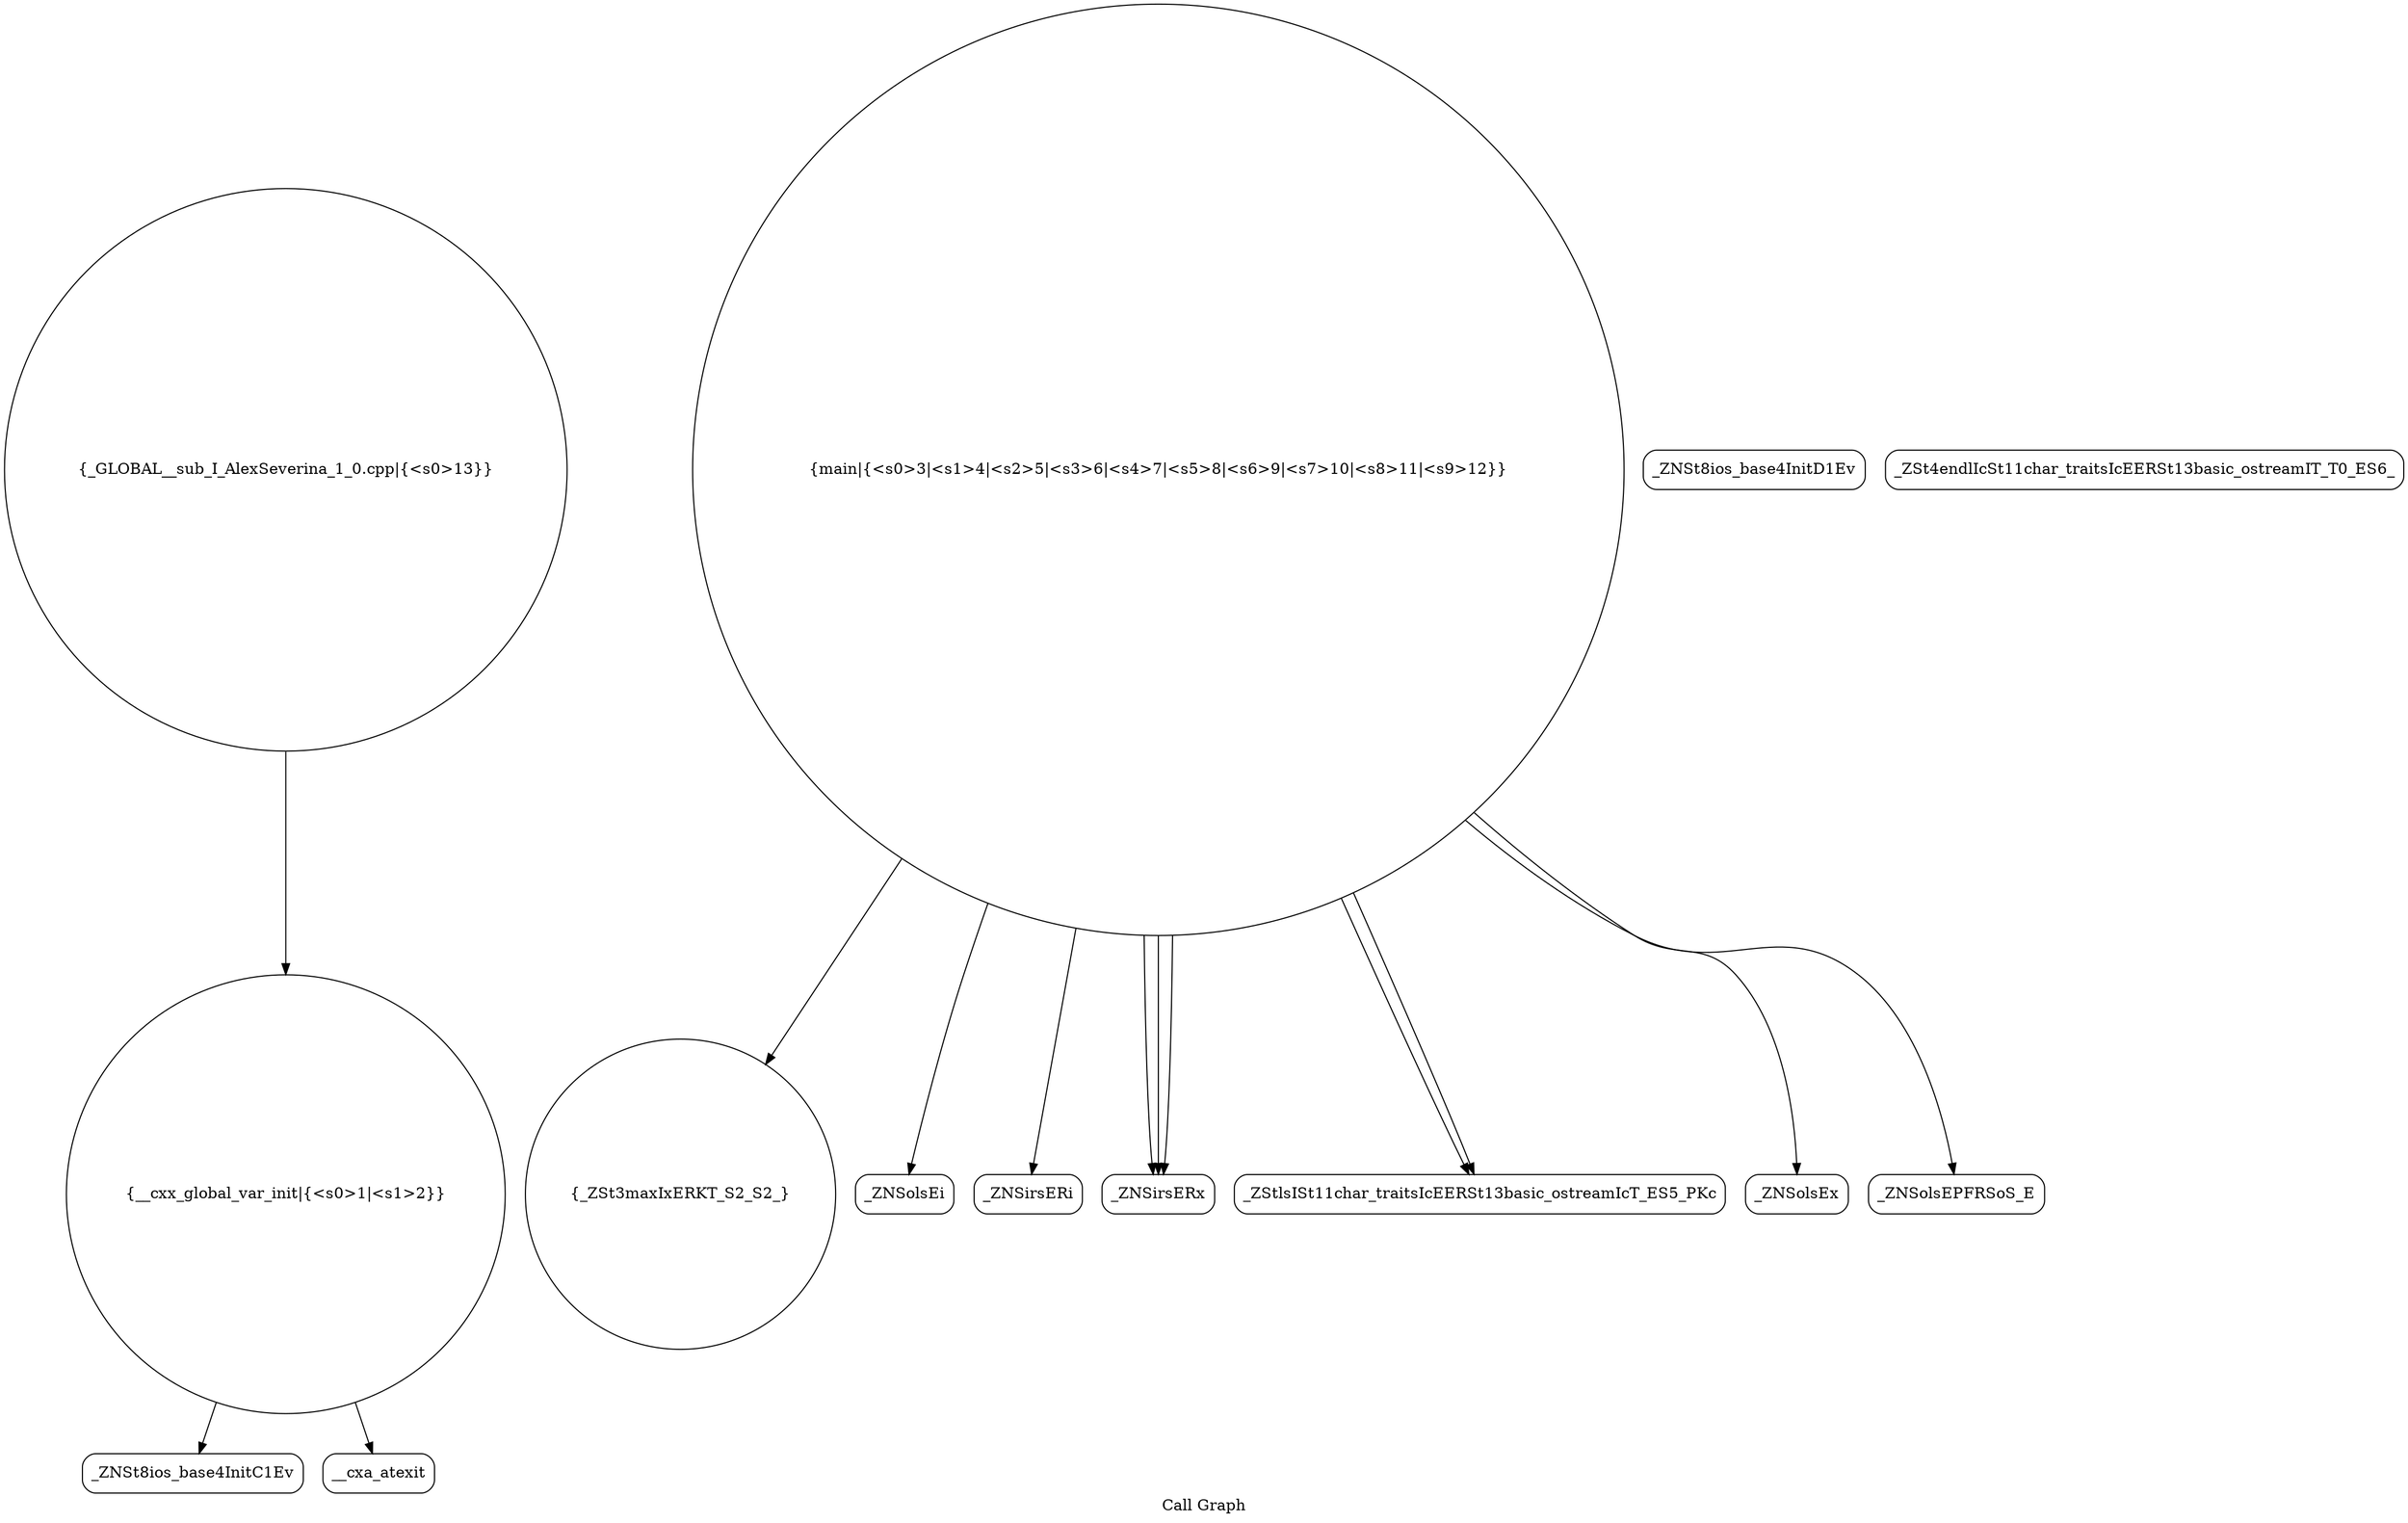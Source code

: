 digraph "Call Graph" {
	label="Call Graph";

	Node0x55823c4cda80 [shape=record,shape=circle,label="{__cxx_global_var_init|{<s0>1|<s1>2}}"];
	Node0x55823c4cda80:s0 -> Node0x55823c4cdf10[color=black];
	Node0x55823c4cda80:s1 -> Node0x55823c4ce010[color=black];
	Node0x55823c4ce210 [shape=record,shape=circle,label="{_ZSt3maxIxERKT_S2_S2_}"];
	Node0x55823c4cdf90 [shape=record,shape=Mrecord,label="{_ZNSt8ios_base4InitD1Ev}"];
	Node0x55823c4ce310 [shape=record,shape=Mrecord,label="{_ZNSolsEi}"];
	Node0x55823c4ce090 [shape=record,shape=circle,label="{main|{<s0>3|<s1>4|<s2>5|<s3>6|<s4>7|<s5>8|<s6>9|<s7>10|<s8>11|<s9>12}}"];
	Node0x55823c4ce090:s0 -> Node0x55823c4ce110[color=black];
	Node0x55823c4ce090:s1 -> Node0x55823c4ce190[color=black];
	Node0x55823c4ce090:s2 -> Node0x55823c4ce190[color=black];
	Node0x55823c4ce090:s3 -> Node0x55823c4ce190[color=black];
	Node0x55823c4ce090:s4 -> Node0x55823c4ce210[color=black];
	Node0x55823c4ce090:s5 -> Node0x55823c4ce290[color=black];
	Node0x55823c4ce090:s6 -> Node0x55823c4ce310[color=black];
	Node0x55823c4ce090:s7 -> Node0x55823c4ce290[color=black];
	Node0x55823c4ce090:s8 -> Node0x55823c4ce390[color=black];
	Node0x55823c4ce090:s9 -> Node0x55823c4ce410[color=black];
	Node0x55823c4ce410 [shape=record,shape=Mrecord,label="{_ZNSolsEPFRSoS_E}"];
	Node0x55823c4ce190 [shape=record,shape=Mrecord,label="{_ZNSirsERx}"];
	Node0x55823c4ce510 [shape=record,shape=circle,label="{_GLOBAL__sub_I_AlexSeverina_1_0.cpp|{<s0>13}}"];
	Node0x55823c4ce510:s0 -> Node0x55823c4cda80[color=black];
	Node0x55823c4cdf10 [shape=record,shape=Mrecord,label="{_ZNSt8ios_base4InitC1Ev}"];
	Node0x55823c4ce290 [shape=record,shape=Mrecord,label="{_ZStlsISt11char_traitsIcEERSt13basic_ostreamIcT_ES5_PKc}"];
	Node0x55823c4ce010 [shape=record,shape=Mrecord,label="{__cxa_atexit}"];
	Node0x55823c4ce390 [shape=record,shape=Mrecord,label="{_ZNSolsEx}"];
	Node0x55823c4ce110 [shape=record,shape=Mrecord,label="{_ZNSirsERi}"];
	Node0x55823c4ce490 [shape=record,shape=Mrecord,label="{_ZSt4endlIcSt11char_traitsIcEERSt13basic_ostreamIT_T0_ES6_}"];
}
